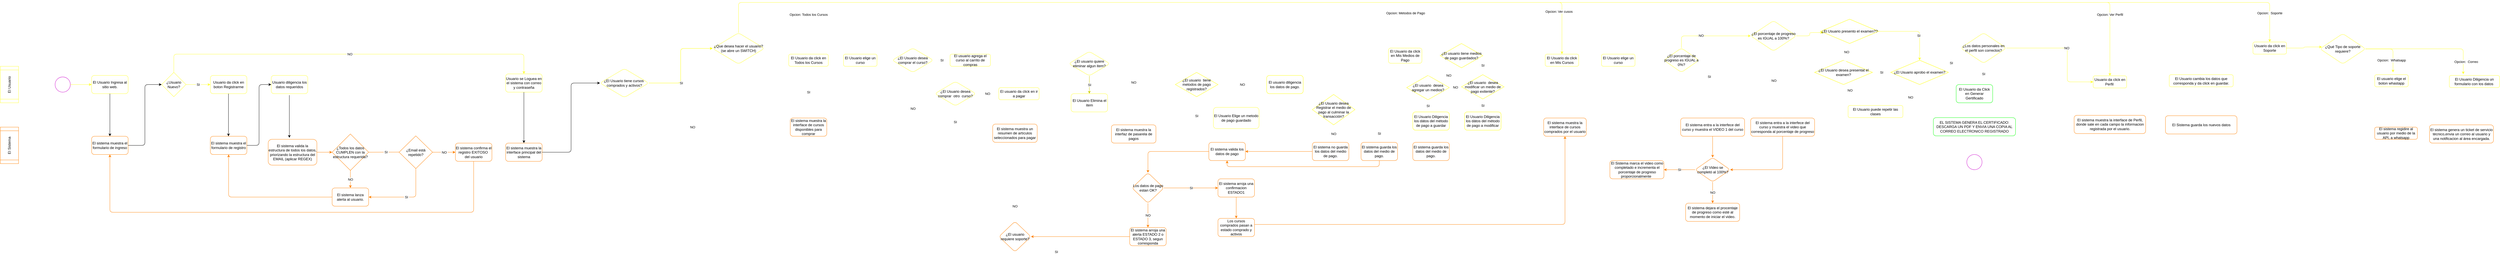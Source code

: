 <mxfile>
    <diagram id="K6rIyE1Ob4C5W0Ccj0WM" name="Page-1">
        <mxGraphModel dx="1840" dy="2088" grid="1" gridSize="10" guides="1" tooltips="1" connect="1" arrows="1" fold="1" page="1" pageScale="1" pageWidth="850" pageHeight="1100" math="0" shadow="0">
            <root>
                <mxCell id="0"/>
                <mxCell id="1" parent="0"/>
                <mxCell id="2" value="El Usuario Ingresa al sitio web." style="rounded=1;whiteSpace=wrap;html=1;strokeColor=#FFFF33;" vertex="1" parent="1">
                    <mxGeometry x="330" y="150" width="120" height="60" as="geometry"/>
                </mxCell>
                <mxCell id="3" value="" style="ellipse;whiteSpace=wrap;html=1;aspect=fixed;strokeColor=#CC00CC;" vertex="1" parent="1">
                    <mxGeometry x="210" y="155" width="50" height="50" as="geometry"/>
                </mxCell>
                <mxCell id="4" value="" style="endArrow=classic;html=1;exitX=1;exitY=0.5;exitDx=0;exitDy=0;entryX=0;entryY=0.5;entryDx=0;entryDy=0;strokeColor=#FFFF33;" edge="1" parent="1" source="3" target="2">
                    <mxGeometry width="50" height="50" relative="1" as="geometry">
                        <mxPoint x="400" y="520" as="sourcePoint"/>
                        <mxPoint x="450" y="470" as="targetPoint"/>
                    </mxGeometry>
                </mxCell>
                <mxCell id="5" value="El Usuario" style="shape=process;whiteSpace=wrap;html=1;backgroundOutline=1;rotation=-90;strokeColor=#FFFF33;" vertex="1" parent="1">
                    <mxGeometry y="150" width="120" height="60" as="geometry"/>
                </mxCell>
                <mxCell id="6" value="El sistema muestra el formulario de ingreso" style="rounded=1;whiteSpace=wrap;html=1;strokeColor=#FF8000;" vertex="1" parent="1">
                    <mxGeometry x="330" y="350" width="120" height="60" as="geometry"/>
                </mxCell>
                <mxCell id="7" value="El Sistema" style="shape=process;whiteSpace=wrap;html=1;backgroundOutline=1;rotation=-90;strokeColor=#FF8000;" vertex="1" parent="1">
                    <mxGeometry y="350" width="120" height="60" as="geometry"/>
                </mxCell>
                <mxCell id="8" value="" style="endArrow=classic;html=1;exitX=0.5;exitY=1;exitDx=0;exitDy=0;entryX=0.5;entryY=0;entryDx=0;entryDy=0;" edge="1" parent="1" source="2" target="6">
                    <mxGeometry width="50" height="50" relative="1" as="geometry">
                        <mxPoint x="330" y="280" as="sourcePoint"/>
                        <mxPoint x="400" y="280" as="targetPoint"/>
                    </mxGeometry>
                </mxCell>
                <mxCell id="9" value="¿Usuario Nuevo?" style="rhombus;whiteSpace=wrap;html=1;strokeColor=#FFFF33;" vertex="1" parent="1">
                    <mxGeometry x="560" y="140" width="80" height="80" as="geometry"/>
                </mxCell>
                <mxCell id="10" value="" style="endArrow=classic;html=1;exitX=1;exitY=0.5;exitDx=0;exitDy=0;entryX=0;entryY=0.5;entryDx=0;entryDy=0;edgeStyle=elbowEdgeStyle;" edge="1" parent="1" source="6" target="9">
                    <mxGeometry width="50" height="50" relative="1" as="geometry">
                        <mxPoint x="400" y="510" as="sourcePoint"/>
                        <mxPoint x="450" y="460" as="targetPoint"/>
                    </mxGeometry>
                </mxCell>
                <mxCell id="11" value="&amp;nbsp;SI&amp;nbsp;" style="endArrow=classic;html=1;exitX=1;exitY=0.5;exitDx=0;exitDy=0;strokeColor=#FFFF33;" edge="1" parent="1" source="9">
                    <mxGeometry width="50" height="50" relative="1" as="geometry">
                        <mxPoint x="400" y="510" as="sourcePoint"/>
                        <mxPoint x="720" y="180" as="targetPoint"/>
                    </mxGeometry>
                </mxCell>
                <mxCell id="12" value="Usuario da click en boton Registrarme" style="rounded=1;whiteSpace=wrap;html=1;strokeColor=#FFFF33;" vertex="1" parent="1">
                    <mxGeometry x="720" y="150" width="120" height="60" as="geometry"/>
                </mxCell>
                <mxCell id="13" value="El sistema muestra el formulario de registro" style="rounded=1;whiteSpace=wrap;html=1;strokeColor=#FF8000;" vertex="1" parent="1">
                    <mxGeometry x="720" y="350" width="120" height="60" as="geometry"/>
                </mxCell>
                <mxCell id="15" value="" style="endArrow=classic;html=1;exitX=0.5;exitY=1;exitDx=0;exitDy=0;entryX=0.5;entryY=0;entryDx=0;entryDy=0;" edge="1" parent="1">
                    <mxGeometry width="50" height="50" relative="1" as="geometry">
                        <mxPoint x="779.5" y="210" as="sourcePoint"/>
                        <mxPoint x="779.5" y="350" as="targetPoint"/>
                    </mxGeometry>
                </mxCell>
                <mxCell id="16" value="Usuario diligencia los datos requeridos" style="rounded=1;whiteSpace=wrap;html=1;strokeColor=#FFFF33;" vertex="1" parent="1">
                    <mxGeometry x="920" y="150" width="120" height="60" as="geometry"/>
                </mxCell>
                <mxCell id="30" style="edgeStyle=elbowEdgeStyle;elbow=vertical;html=1;entryX=0;entryY=0.5;entryDx=0;entryDy=0;strokeColor=#FF8000;" edge="1" parent="1" source="17" target="21">
                    <mxGeometry relative="1" as="geometry"/>
                </mxCell>
                <mxCell id="17" value="El sistema valida la estructura de todos los datos, priorizando la estructura del EMAIL (aplicar REGEX)" style="rounded=1;whiteSpace=wrap;html=1;strokeColor=#FF8000;" vertex="1" parent="1">
                    <mxGeometry x="910" y="360" width="160" height="85" as="geometry"/>
                </mxCell>
                <mxCell id="18" value="" style="endArrow=classic;html=1;exitX=0.5;exitY=1;exitDx=0;exitDy=0;entryX=0.5;entryY=0;entryDx=0;entryDy=0;" edge="1" parent="1">
                    <mxGeometry width="50" height="50" relative="1" as="geometry">
                        <mxPoint x="979.5" y="215" as="sourcePoint"/>
                        <mxPoint x="979.5" y="355" as="targetPoint"/>
                    </mxGeometry>
                </mxCell>
                <mxCell id="19" value="" style="endArrow=classic;html=1;exitX=1;exitY=0.5;exitDx=0;exitDy=0;entryX=0;entryY=0.5;entryDx=0;entryDy=0;edgeStyle=elbowEdgeStyle;" edge="1" parent="1" source="13" target="16">
                    <mxGeometry width="50" height="50" relative="1" as="geometry">
                        <mxPoint x="890" y="415" as="sourcePoint"/>
                        <mxPoint x="890" y="555" as="targetPoint"/>
                    </mxGeometry>
                </mxCell>
                <mxCell id="20" value="&amp;nbsp;NO&amp;nbsp;" style="endArrow=classic;html=1;exitX=0.5;exitY=0;exitDx=0;exitDy=0;strokeColor=#FFFF33;edgeStyle=elbowEdgeStyle;elbow=vertical;entryX=0.5;entryY=0;entryDx=0;entryDy=0;" edge="1" parent="1" source="9" target="39">
                    <mxGeometry width="50" height="50" relative="1" as="geometry">
                        <mxPoint x="630" y="90" as="sourcePoint"/>
                        <mxPoint x="730" y="80" as="targetPoint"/>
                        <Array as="points">
                            <mxPoint x="810" y="80"/>
                            <mxPoint x="660" y="80"/>
                        </Array>
                    </mxGeometry>
                </mxCell>
                <mxCell id="21" value="¿Todos los datos CUMPLEN con la estructura requerida?" style="rhombus;whiteSpace=wrap;html=1;strokeColor=#FF8000;" vertex="1" parent="1">
                    <mxGeometry x="1120" y="342.5" width="120" height="120" as="geometry"/>
                </mxCell>
                <mxCell id="22" value="&amp;nbsp;NO&amp;nbsp;" style="endArrow=classic;html=1;strokeColor=#FF8000;entryX=0.5;entryY=0;entryDx=0;entryDy=0;exitX=0.5;exitY=1;exitDx=0;exitDy=0;edgeStyle=elbowEdgeStyle;elbow=vertical;" edge="1" parent="1" source="21" target="27">
                    <mxGeometry width="50" height="50" relative="1" as="geometry">
                        <mxPoint x="1215" y="290" as="sourcePoint"/>
                        <mxPoint x="1300" y="290" as="targetPoint"/>
                        <Array as="points"/>
                    </mxGeometry>
                </mxCell>
                <mxCell id="23" value="&amp;nbsp;SI&amp;nbsp;" style="endArrow=classic;html=1;exitX=1;exitY=0.5;exitDx=0;exitDy=0;strokeColor=#FF8000;" edge="1" parent="1" source="21">
                    <mxGeometry width="50" height="50" relative="1" as="geometry">
                        <mxPoint x="1275" y="402.08" as="sourcePoint"/>
                        <mxPoint x="1355" y="402.08" as="targetPoint"/>
                    </mxGeometry>
                </mxCell>
                <mxCell id="36" value="&amp;nbsp;NO&amp;nbsp;" style="edgeStyle=elbowEdgeStyle;elbow=vertical;html=1;strokeColor=#FF8000;" edge="1" parent="1" source="26" target="35">
                    <mxGeometry relative="1" as="geometry"/>
                </mxCell>
                <mxCell id="26" value="¿Email está repetido?" style="rhombus;whiteSpace=wrap;html=1;strokeColor=#FF8000;" vertex="1" parent="1">
                    <mxGeometry x="1340" y="348.75" width="110" height="107.5" as="geometry"/>
                </mxCell>
                <mxCell id="32" style="edgeStyle=elbowEdgeStyle;elbow=vertical;html=1;entryX=0.5;entryY=1;entryDx=0;entryDy=0;strokeColor=#FF8000;" edge="1" parent="1" source="27" target="13">
                    <mxGeometry relative="1" as="geometry">
                        <Array as="points">
                            <mxPoint x="990" y="550"/>
                        </Array>
                    </mxGeometry>
                </mxCell>
                <mxCell id="27" value="El sistema lanza alerta al usuario." style="rounded=1;whiteSpace=wrap;html=1;strokeColor=#FF8000;" vertex="1" parent="1">
                    <mxGeometry x="1120" y="520" width="120" height="60" as="geometry"/>
                </mxCell>
                <mxCell id="28" value="&amp;nbsp;SI&amp;nbsp;" style="endArrow=classic;html=1;exitX=0.5;exitY=1;exitDx=0;exitDy=0;strokeColor=#FF8000;entryX=1;entryY=0.5;entryDx=0;entryDy=0;edgeStyle=elbowEdgeStyle;elbow=vertical;" edge="1" parent="1" source="26" target="27">
                    <mxGeometry width="50" height="50" relative="1" as="geometry">
                        <mxPoint x="1350" y="550.0" as="sourcePoint"/>
                        <mxPoint x="1430" y="550.0" as="targetPoint"/>
                        <Array as="points">
                            <mxPoint x="1320" y="550"/>
                        </Array>
                    </mxGeometry>
                </mxCell>
                <mxCell id="38" style="edgeStyle=elbowEdgeStyle;elbow=vertical;html=1;entryX=0.5;entryY=1;entryDx=0;entryDy=0;strokeColor=#FF8000;" edge="1" parent="1" source="35" target="6">
                    <mxGeometry relative="1" as="geometry">
                        <Array as="points">
                            <mxPoint x="1130" y="600"/>
                            <mxPoint x="980" y="680"/>
                        </Array>
                    </mxGeometry>
                </mxCell>
                <mxCell id="35" value="El sistema confirma el registro EXITOSO&amp;nbsp; del usuario" style="rounded=1;whiteSpace=wrap;html=1;strokeColor=#FF8000;" vertex="1" parent="1">
                    <mxGeometry x="1525" y="372.5" width="120" height="60" as="geometry"/>
                </mxCell>
                <mxCell id="39" value="Usuario se Loguea en el sistema con correo y contraseña" style="whiteSpace=wrap;html=1;strokeColor=#FFFF33;rounded=1;" vertex="1" parent="1">
                    <mxGeometry x="1690" y="145" width="120" height="60" as="geometry"/>
                </mxCell>
                <mxCell id="41" value="El sistema muestra la interface principal del sistema" style="rounded=1;whiteSpace=wrap;html=1;strokeColor=#FF8000;" vertex="1" parent="1">
                    <mxGeometry x="1690" y="372.5" width="120" height="60" as="geometry"/>
                </mxCell>
                <mxCell id="42" value="" style="endArrow=classic;html=1;exitX=0.5;exitY=1;exitDx=0;exitDy=0;entryX=0.5;entryY=0;entryDx=0;entryDy=0;fontStyle=1" edge="1" parent="1" source="39" target="41">
                    <mxGeometry width="50" height="50" relative="1" as="geometry">
                        <mxPoint x="1850" y="240" as="sourcePoint"/>
                        <mxPoint x="1850" y="380" as="targetPoint"/>
                    </mxGeometry>
                </mxCell>
                <mxCell id="49" style="edgeStyle=elbowEdgeStyle;html=1;strokeColor=#FFFF00;" edge="1" parent="1" source="44" target="64">
                    <mxGeometry relative="1" as="geometry">
                        <mxPoint x="2247.31" y="177.233" as="targetPoint"/>
                    </mxGeometry>
                </mxCell>
                <mxCell id="50" value="SI" style="edgeLabel;html=1;align=center;verticalAlign=middle;resizable=0;points=[];" vertex="1" connectable="0" parent="49">
                    <mxGeometry x="-0.394" relative="1" as="geometry">
                        <mxPoint x="9" as="offset"/>
                    </mxGeometry>
                </mxCell>
                <mxCell id="51" value="NO" style="edgeStyle=elbowEdgeStyle;html=1;exitX=0.5;exitY=1;exitDx=0;exitDy=0;strokeColor=#FFFFff;entryX=0;entryY=0.5;entryDx=0;entryDy=0;" edge="1" parent="1" source="44" target="52">
                    <mxGeometry relative="1" as="geometry">
                        <mxPoint x="2130" y="340" as="targetPoint"/>
                        <Array as="points">
                            <mxPoint x="2080" y="260"/>
                        </Array>
                    </mxGeometry>
                </mxCell>
                <mxCell id="44" value="¿El Usuario tiene cursos&amp;nbsp; comprados y activos?" style="rhombus;whiteSpace=wrap;html=1;strokeColor=#FFFF33;rounded=1;" vertex="1" parent="1">
                    <mxGeometry x="2000" y="127.5" width="160" height="95" as="geometry"/>
                </mxCell>
                <mxCell id="47" value="" style="endArrow=classic;html=1;exitX=1;exitY=0.5;exitDx=0;exitDy=0;entryX=0;entryY=0.5;entryDx=0;entryDy=0;fontStyle=1;edgeStyle=elbowEdgeStyle;" edge="1" parent="1" source="41" target="44">
                    <mxGeometry width="50" height="50" relative="1" as="geometry">
                        <mxPoint x="1900" y="400" as="sourcePoint"/>
                        <mxPoint x="1900" y="567.5" as="targetPoint"/>
                    </mxGeometry>
                </mxCell>
                <mxCell id="52" value="El sistema muestra la interface de cursos disponibles para comprar" style="rounded=1;whiteSpace=wrap;html=1;strokeColor=#FF8000;" vertex="1" parent="1">
                    <mxGeometry x="2625" y="290" width="120" height="60" as="geometry"/>
                </mxCell>
                <mxCell id="56" value="SI" style="edgeStyle=elbowEdgeStyle;html=1;exitX=0.5;exitY=1;exitDx=0;exitDy=0;strokeColor=#FFFFff;entryX=0.5;entryY=0;entryDx=0;entryDy=0;" edge="1" parent="1" source="65" target="52">
                    <mxGeometry relative="1" as="geometry">
                        <mxPoint x="2660" y="280" as="targetPoint"/>
                        <mxPoint x="2325" y="231.25" as="sourcePoint"/>
                        <Array as="points">
                            <mxPoint x="2685" y="270"/>
                            <mxPoint x="2700" y="230"/>
                            <mxPoint x="2680" y="250"/>
                        </Array>
                    </mxGeometry>
                </mxCell>
                <mxCell id="69" style="edgeStyle=elbowEdgeStyle;html=1;strokeColor=#FFFF33;" edge="1" parent="1" source="64" target="66">
                    <mxGeometry relative="1" as="geometry">
                        <Array as="points">
                            <mxPoint x="2735" y="-90"/>
                        </Array>
                    </mxGeometry>
                </mxCell>
                <mxCell id="70" value="Opcion: Ver cusos" style="edgeLabel;html=1;align=center;verticalAlign=middle;resizable=0;points=[];" vertex="1" connectable="0" parent="69">
                    <mxGeometry x="0.432" y="2" relative="1" as="geometry">
                        <mxPoint x="665" y="32" as="offset"/>
                    </mxGeometry>
                </mxCell>
                <mxCell id="64" value="¿Que desea hacer el usuario?&lt;br&gt;(se abre un SWITCH)" style="rhombus;whiteSpace=wrap;html=1;strokeColor=#FFFF33;rounded=1;" vertex="1" parent="1">
                    <mxGeometry x="2370" y="10" width="170" height="102.5" as="geometry"/>
                </mxCell>
                <mxCell id="65" value="El Usuario da click en Todos los Cursos" style="rounded=1;whiteSpace=wrap;html=1;strokeColor=#FFFF33;" vertex="1" parent="1">
                    <mxGeometry x="2620" y="80" width="130" height="40" as="geometry"/>
                </mxCell>
                <mxCell id="66" value="El Usuario da click en Mis Cursos" style="rounded=1;whiteSpace=wrap;html=1;strokeColor=#FFFF33;" vertex="1" parent="1">
                    <mxGeometry x="5105" y="80" width="110" height="40" as="geometry"/>
                </mxCell>
                <mxCell id="121" style="edgeStyle=elbowEdgeStyle;html=1;exitX=0.5;exitY=1;exitDx=0;exitDy=0;entryX=0.5;entryY=0;entryDx=0;entryDy=0;strokeColor=#FFFFFF;" edge="1" parent="1" source="67" target="118">
                    <mxGeometry relative="1" as="geometry"/>
                </mxCell>
                <mxCell id="67" value="Usuario da click en Perfil&amp;nbsp;" style="rounded=1;whiteSpace=wrap;html=1;strokeColor=#FFFF33;" vertex="1" parent="1">
                    <mxGeometry x="6905" y="151.25" width="110" height="40" as="geometry"/>
                </mxCell>
                <mxCell id="68" value="El sistema muestra la interface de cursos comprados por el usuario" style="rounded=1;whiteSpace=wrap;html=1;strokeColor=#FF8000;" vertex="1" parent="1">
                    <mxGeometry x="5100" y="290" width="140" height="60" as="geometry"/>
                </mxCell>
                <mxCell id="74" value="" style="endArrow=classic;html=1;strokeColor=#ffffff;exitX=0.5;exitY=1;exitDx=0;exitDy=0;entryX=0.426;entryY=-0.037;entryDx=0;entryDy=0;entryPerimeter=0;" edge="1" parent="1" source="66" target="68">
                    <mxGeometry width="50" height="50" relative="1" as="geometry">
                        <mxPoint x="5120" y="350" as="sourcePoint"/>
                        <mxPoint x="5170" y="300" as="targetPoint"/>
                    </mxGeometry>
                </mxCell>
                <mxCell id="82" value="" style="edgeStyle=elbowEdgeStyle;html=1;strokeColor=#ffffff;" edge="1" parent="1" source="75" target="81">
                    <mxGeometry relative="1" as="geometry"/>
                </mxCell>
                <mxCell id="75" value="El Usuario elige un curso" style="rounded=1;whiteSpace=wrap;html=1;strokeColor=#FFFF33;" vertex="1" parent="1">
                    <mxGeometry x="5290" y="80" width="110" height="40" as="geometry"/>
                </mxCell>
                <mxCell id="96" style="edgeStyle=elbowEdgeStyle;html=1;entryX=1;entryY=0.5;entryDx=0;entryDy=0;strokeColor=#FF8000;" edge="1" parent="1" source="76" target="87">
                    <mxGeometry relative="1" as="geometry">
                        <Array as="points">
                            <mxPoint x="5885" y="430"/>
                        </Array>
                    </mxGeometry>
                </mxCell>
                <mxCell id="76" value="El sistema entra a la interfece del curso y muestra el video que corresponda al porcentaje de progreso" style="rounded=1;whiteSpace=wrap;html=1;strokeColor=#FF8000;" vertex="1" parent="1">
                    <mxGeometry x="5780" y="290" width="210" height="60" as="geometry"/>
                </mxCell>
                <mxCell id="79" value="" style="endArrow=classic;html=1;strokeColor=#ffffff;entryX=0;entryY=0.5;entryDx=0;entryDy=0;exitX=1;exitY=0.5;exitDx=0;exitDy=0;edgeStyle=elbowEdgeStyle;" edge="1" parent="1" source="68" target="75">
                    <mxGeometry width="50" height="50" relative="1" as="geometry">
                        <mxPoint x="4900" y="350" as="sourcePoint"/>
                        <mxPoint x="4950" y="300" as="targetPoint"/>
                    </mxGeometry>
                </mxCell>
                <mxCell id="80" value="" style="endArrow=classic;html=1;strokeColor=#ffffff;exitX=1;exitY=0.5;exitDx=0;exitDy=0;entryX=0.444;entryY=0;entryDx=0;entryDy=0;entryPerimeter=0;edgeStyle=elbowEdgeStyle;elbow=vertical;" edge="1" parent="1" source="81" target="83">
                    <mxGeometry width="50" height="50" relative="1" as="geometry">
                        <mxPoint x="5595" y="210" as="sourcePoint"/>
                        <mxPoint x="5495" y="290" as="targetPoint"/>
                        <Array as="points">
                            <mxPoint x="5650" y="120"/>
                            <mxPoint x="5643" y="140"/>
                            <mxPoint x="5650" y="220"/>
                        </Array>
                    </mxGeometry>
                </mxCell>
                <mxCell id="84" value="SI" style="edgeLabel;html=1;align=center;verticalAlign=middle;resizable=0;points=[];" vertex="1" connectable="0" parent="80">
                    <mxGeometry x="-0.224" y="1" relative="1" as="geometry">
                        <mxPoint as="offset"/>
                    </mxGeometry>
                </mxCell>
                <mxCell id="81" value="¿El porcentaje de progreso es IGUAL a 0%?" style="rhombus;whiteSpace=wrap;html=1;strokeColor=#FFFF33;rounded=1;" vertex="1" parent="1">
                    <mxGeometry x="5495" y="60" width="115" height="80" as="geometry"/>
                </mxCell>
                <mxCell id="91" style="elbow=vertical;html=1;entryX=0.5;entryY=0;entryDx=0;entryDy=0;strokeColor=#FF8000;" edge="1" parent="1" source="83" target="87">
                    <mxGeometry relative="1" as="geometry"/>
                </mxCell>
                <mxCell id="83" value="El sistema entra a la interfece del curso y muestra el VIDEO 1 del curso" style="rounded=1;whiteSpace=wrap;html=1;strokeColor=#FF8000;" vertex="1" parent="1">
                    <mxGeometry x="5550" y="290" width="210" height="60" as="geometry"/>
                </mxCell>
                <mxCell id="85" value="" style="endArrow=classic;html=1;strokeColor=#FFFF33;exitX=0.5;exitY=0;exitDx=0;exitDy=0;entryX=0;entryY=0.5;entryDx=0;entryDy=0;edgeStyle=elbowEdgeStyle;elbow=vertical;" edge="1" parent="1" source="81" target="102">
                    <mxGeometry width="50" height="50" relative="1" as="geometry">
                        <mxPoint x="5670" y="92.5" as="sourcePoint"/>
                        <mxPoint x="5670.74" y="312.5" as="targetPoint"/>
                        <Array as="points">
                            <mxPoint x="5690" y="20"/>
                        </Array>
                    </mxGeometry>
                </mxCell>
                <mxCell id="86" value="NO" style="edgeLabel;html=1;align=center;verticalAlign=middle;resizable=0;points=[];" vertex="1" connectable="0" parent="85">
                    <mxGeometry x="-0.224" y="1" relative="1" as="geometry">
                        <mxPoint as="offset"/>
                    </mxGeometry>
                </mxCell>
                <mxCell id="89" value="SI" style="elbow=vertical;html=1;strokeColor=#FF8000;exitX=0;exitY=0.5;exitDx=0;exitDy=0;" edge="1" parent="1" source="87" target="88">
                    <mxGeometry relative="1" as="geometry"/>
                </mxCell>
                <mxCell id="87" value="¿El Video se completó al 100%?" style="rhombus;whiteSpace=wrap;html=1;strokeColor=#FF8000;rounded=1;" vertex="1" parent="1">
                    <mxGeometry x="5597.5" y="420" width="115" height="80" as="geometry"/>
                </mxCell>
                <mxCell id="100" style="edgeStyle=elbowEdgeStyle;elbow=vertical;html=1;entryX=0.5;entryY=1;entryDx=0;entryDy=0;strokeColor=#FFFFFF;" edge="1" parent="1" source="88" target="81">
                    <mxGeometry relative="1" as="geometry">
                        <Array as="points">
                            <mxPoint x="5500" y="280"/>
                            <mxPoint x="5500" y="270"/>
                        </Array>
                    </mxGeometry>
                </mxCell>
                <mxCell id="88" value="El Sistema marca el video como completado e incrementa el porcentaje de progreso proporcionalmente&amp;nbsp;&amp;nbsp;" style="whiteSpace=wrap;html=1;strokeColor=#FF8000;rounded=1;" vertex="1" parent="1">
                    <mxGeometry x="5317.5" y="430" width="177.5" height="60" as="geometry"/>
                </mxCell>
                <mxCell id="98" style="edgeStyle=elbowEdgeStyle;html=1;strokeColor=#FFFFFF;" edge="1" parent="1" source="92">
                    <mxGeometry relative="1" as="geometry">
                        <mxPoint x="5410" y="280" as="targetPoint"/>
                        <Array as="points">
                            <mxPoint x="5300" y="530"/>
                        </Array>
                    </mxGeometry>
                </mxCell>
                <mxCell id="92" value="El sistema dejara el procentaje de progreso como esté al momento de iniciar el video." style="whiteSpace=wrap;html=1;strokeColor=#FF8000;rounded=1;" vertex="1" parent="1">
                    <mxGeometry x="5566.25" y="570" width="177.5" height="60" as="geometry"/>
                </mxCell>
                <mxCell id="93" value="NO" style="elbow=vertical;html=1;strokeColor=#FF8000;exitX=0.5;exitY=1;exitDx=0;exitDy=0;" edge="1" parent="1" source="87" target="92">
                    <mxGeometry relative="1" as="geometry">
                        <mxPoint x="5607.5" y="470" as="sourcePoint"/>
                        <mxPoint x="5505" y="470" as="targetPoint"/>
                    </mxGeometry>
                </mxCell>
                <mxCell id="101" value="" style="endArrow=classic;html=1;strokeColor=#FFFF33;entryX=0.5;entryY=0;entryDx=0;entryDy=0;edgeStyle=elbowEdgeStyle;" edge="1" parent="1" target="67">
                    <mxGeometry width="50" height="50" relative="1" as="geometry">
                        <mxPoint x="5150" y="-90" as="sourcePoint"/>
                        <mxPoint x="5970" y="-90" as="targetPoint"/>
                        <Array as="points">
                            <mxPoint x="6960" y="-100"/>
                            <mxPoint x="6575" y="-60"/>
                        </Array>
                    </mxGeometry>
                </mxCell>
                <mxCell id="115" value="Opcion: Ver Perfil" style="edgeLabel;html=1;align=center;verticalAlign=middle;resizable=0;points=[];" vertex="1" connectable="0" parent="101">
                    <mxGeometry x="0.756" relative="1" as="geometry">
                        <mxPoint x="9" y="40" as="offset"/>
                    </mxGeometry>
                </mxCell>
                <mxCell id="242" style="edgeStyle=elbowEdgeStyle;html=1;entryX=0.042;entryY=0.55;entryDx=0;entryDy=0;entryPerimeter=0;strokeColor=#FFFF33;" edge="1" parent="1" source="102" target="240">
                    <mxGeometry relative="1" as="geometry"/>
                </mxCell>
                <mxCell id="102" value="¿El porcentaje de progreso es IGUAL a 100%?" style="rhombus;whiteSpace=wrap;html=1;strokeColor=#FFFF33;rounded=1;" vertex="1" parent="1">
                    <mxGeometry x="5780" y="-30" width="150" height="100" as="geometry"/>
                </mxCell>
                <mxCell id="104" value="" style="endArrow=classic;html=1;strokeColor=#ffffff;exitX=0.5;exitY=1;exitDx=0;exitDy=0;entryX=0.5;entryY=0;entryDx=0;entryDy=0;edgeStyle=elbowEdgeStyle;elbow=vertical;" edge="1" parent="1" source="102" target="76">
                    <mxGeometry width="50" height="50" relative="1" as="geometry">
                        <mxPoint x="5760" y="210" as="sourcePoint"/>
                        <mxPoint x="5987.5" y="170" as="targetPoint"/>
                        <Array as="points">
                            <mxPoint x="5897.5" y="170"/>
                        </Array>
                    </mxGeometry>
                </mxCell>
                <mxCell id="105" value="NO" style="edgeLabel;html=1;align=center;verticalAlign=middle;resizable=0;points=[];" vertex="1" connectable="0" parent="104">
                    <mxGeometry x="-0.224" y="1" relative="1" as="geometry">
                        <mxPoint as="offset"/>
                    </mxGeometry>
                </mxCell>
                <mxCell id="116" value="NO" style="edgeStyle=elbowEdgeStyle;html=1;entryX=0;entryY=0.5;entryDx=0;entryDy=0;strokeColor=#FFFF33;exitX=1;exitY=0.5;exitDx=0;exitDy=0;" edge="1" parent="1" source="107" target="67">
                    <mxGeometry relative="1" as="geometry">
                        <Array as="points">
                            <mxPoint x="6820" y="140"/>
                            <mxPoint x="6525" y="102.5"/>
                        </Array>
                    </mxGeometry>
                </mxCell>
                <mxCell id="239" value="SI" style="edgeStyle=elbowEdgeStyle;html=1;entryX=0.75;entryY=0;entryDx=0;entryDy=0;strokeColor=#FFFFFF;" edge="1" parent="1" source="107" target="112">
                    <mxGeometry relative="1" as="geometry"/>
                </mxCell>
                <mxCell id="107" value="¿Los datos personales en el perfil son correctos?" style="rhombus;whiteSpace=wrap;html=1;strokeColor=#FFFF33;rounded=1;" vertex="1" parent="1">
                    <mxGeometry x="6470" y="10" width="150" height="100" as="geometry"/>
                </mxCell>
                <mxCell id="128" style="html=1;strokeColor=#FFFFFF;" edge="1" parent="1" source="112" target="127">
                    <mxGeometry relative="1" as="geometry"/>
                </mxCell>
                <mxCell id="112" value="El Usuario da Click en Generar Gertificado" style="whiteSpace=wrap;html=1;strokeColor=#00FF00;rounded=1;" vertex="1" parent="1">
                    <mxGeometry x="6455" y="180" width="120" height="60" as="geometry"/>
                </mxCell>
                <mxCell id="123" style="edgeStyle=elbowEdgeStyle;html=1;entryX=0;entryY=0.5;entryDx=0;entryDy=0;strokeColor=#FFFFFF;" edge="1" parent="1" source="118" target="122">
                    <mxGeometry relative="1" as="geometry"/>
                </mxCell>
                <mxCell id="118" value="El sistema muestra la interface de Perfil, donde sale en cada campo la informacion registrada por el usuario." style="rounded=1;whiteSpace=wrap;html=1;strokeColor=#FF8000;" vertex="1" parent="1">
                    <mxGeometry x="6842.5" y="281.25" width="235" height="60" as="geometry"/>
                </mxCell>
                <mxCell id="125" style="edgeStyle=elbowEdgeStyle;html=1;entryX=0.5;entryY=0;entryDx=0;entryDy=0;strokeColor=#FFFFFF;" edge="1" parent="1" source="122" target="124">
                    <mxGeometry relative="1" as="geometry"/>
                </mxCell>
                <mxCell id="245" style="edgeStyle=elbowEdgeStyle;html=1;strokeColor=#FFFF33;entryX=0.5;entryY=0;entryDx=0;entryDy=0;" edge="1" parent="1" target="246">
                    <mxGeometry relative="1" as="geometry">
                        <mxPoint x="7410" y="60" as="targetPoint"/>
                        <mxPoint x="6950" y="-90" as="sourcePoint"/>
                        <Array as="points">
                            <mxPoint x="7485" y="-10"/>
                        </Array>
                    </mxGeometry>
                </mxCell>
                <mxCell id="122" value="El Usuario cambia los datos que corresponda y da click en guardar." style="rounded=1;whiteSpace=wrap;html=1;strokeColor=#FFFF33;" vertex="1" parent="1">
                    <mxGeometry x="7155" y="147.5" width="210" height="40" as="geometry"/>
                </mxCell>
                <mxCell id="126" style="edgeStyle=elbowEdgeStyle;html=1;strokeColor=#FFFFFF;elbow=vertical;entryX=0.5;entryY=1;entryDx=0;entryDy=0;" edge="1" parent="1" source="124" target="64">
                    <mxGeometry relative="1" as="geometry">
                        <mxPoint x="3060" y="600.0" as="targetPoint"/>
                        <Array as="points">
                            <mxPoint x="7260" y="800"/>
                            <mxPoint x="3950" y="820"/>
                            <mxPoint x="3830" y="800"/>
                            <mxPoint x="2970" y="680"/>
                            <mxPoint x="3850" y="680"/>
                        </Array>
                    </mxGeometry>
                </mxCell>
                <mxCell id="124" value="El Sistema guarda los nuevos datos" style="rounded=1;whiteSpace=wrap;html=1;strokeColor=#FF8000;" vertex="1" parent="1">
                    <mxGeometry x="7142.5" y="282.5" width="235" height="60" as="geometry"/>
                </mxCell>
                <mxCell id="130" style="edgeStyle=elbowEdgeStyle;html=1;strokeColor=#FFFFFF;" edge="1" parent="1" source="127" target="129">
                    <mxGeometry relative="1" as="geometry"/>
                </mxCell>
                <mxCell id="127" value="EL SISTEMA GENERA EL CERTIFICADO:&lt;br&gt;DESCARGA UN PDF Y ENVIA UNA COPIA AL CORREO ELECTRONICO REGISTRADO" style="whiteSpace=wrap;html=1;strokeColor=#00FF00;rounded=1;" vertex="1" parent="1">
                    <mxGeometry x="6380" y="288.75" width="270" height="60" as="geometry"/>
                </mxCell>
                <mxCell id="129" value="" style="ellipse;whiteSpace=wrap;html=1;aspect=fixed;strokeColor=#CC00CC;" vertex="1" parent="1">
                    <mxGeometry x="6490" y="410" width="50" height="50" as="geometry"/>
                </mxCell>
                <mxCell id="244" value="SI" style="edgeStyle=elbowEdgeStyle;html=1;exitX=1;exitY=0.5;exitDx=0;exitDy=0;entryX=0;entryY=0.5;entryDx=0;entryDy=0;strokeColor=#FFFFFF;" edge="1" parent="1" source="131" target="136">
                    <mxGeometry relative="1" as="geometry"/>
                </mxCell>
                <mxCell id="131" value="¿El Usuario desea presentat el examen?" style="rhombus;whiteSpace=wrap;html=1;strokeColor=#FFFF00;" vertex="1" parent="1">
                    <mxGeometry x="5990" y="100" width="190" height="80" as="geometry"/>
                </mxCell>
                <mxCell id="132" value="" style="endArrow=classic;html=1;strokeColor=#ffffff;exitX=0.5;exitY=1;exitDx=0;exitDy=0;edgeStyle=elbowEdgeStyle;elbow=vertical;entryX=0.138;entryY=-0.102;entryDx=0;entryDy=0;entryPerimeter=0;" edge="1" parent="1" source="131" target="143">
                    <mxGeometry width="50" height="50" relative="1" as="geometry">
                        <mxPoint x="6110" y="80" as="sourcePoint"/>
                        <mxPoint x="6125" y="190" as="targetPoint"/>
                        <Array as="points">
                            <mxPoint x="6120" y="200"/>
                            <mxPoint x="6130" y="210"/>
                            <mxPoint x="6152.5" y="180"/>
                        </Array>
                    </mxGeometry>
                </mxCell>
                <mxCell id="133" value="NO" style="edgeLabel;html=1;align=center;verticalAlign=middle;resizable=0;points=[];" vertex="1" connectable="0" parent="132">
                    <mxGeometry x="-0.224" y="1" relative="1" as="geometry">
                        <mxPoint as="offset"/>
                    </mxGeometry>
                </mxCell>
                <mxCell id="134" value="" style="edgeStyle=elbowEdgeStyle;elbow=vertical;html=1;strokeColor=#FFFF33;exitX=1;exitY=0.5;exitDx=0;exitDy=0;entryX=0.5;entryY=0;entryDx=0;entryDy=0;" edge="1" parent="1" source="240" target="136">
                    <mxGeometry relative="1" as="geometry">
                        <mxPoint x="6220" y="19.44" as="sourcePoint"/>
                        <mxPoint x="6320" y="19.44" as="targetPoint"/>
                        <Array as="points">
                            <mxPoint x="6290" y="5"/>
                            <mxPoint x="6310" y="19.44"/>
                            <mxPoint x="6600" y="29.44"/>
                            <mxPoint x="6470" y="29.44"/>
                        </Array>
                    </mxGeometry>
                </mxCell>
                <mxCell id="135" value="SI" style="edgeLabel;html=1;align=center;verticalAlign=middle;resizable=0;points=[];" vertex="1" connectable="0" parent="134">
                    <mxGeometry x="0.297" y="-3" relative="1" as="geometry">
                        <mxPoint as="offset"/>
                    </mxGeometry>
                </mxCell>
                <mxCell id="144" value="NO" style="edgeStyle=elbowEdgeStyle;html=1;exitX=0.5;exitY=1;exitDx=0;exitDy=0;entryX=1;entryY=0.5;entryDx=0;entryDy=0;strokeColor=#FFFFFF;" edge="1" parent="1" source="136" target="143">
                    <mxGeometry relative="1" as="geometry">
                        <Array as="points">
                            <mxPoint x="6305" y="220"/>
                        </Array>
                    </mxGeometry>
                </mxCell>
                <mxCell id="136" value="¿El Usuario aprobo el examen?" style="rhombus;whiteSpace=wrap;html=1;strokeColor=#FFFF00;" vertex="1" parent="1">
                    <mxGeometry x="6240" y="100" width="190" height="80" as="geometry"/>
                </mxCell>
                <mxCell id="139" value="" style="endArrow=classic;html=1;strokeColor=#FFFFFF;exitX=1;exitY=0.5;exitDx=0;exitDy=0;edgeStyle=elbowEdgeStyle;entryX=0;entryY=0.5;entryDx=0;entryDy=0;" edge="1" parent="1" source="136" target="107">
                    <mxGeometry width="50" height="50" relative="1" as="geometry">
                        <mxPoint x="6400" y="210" as="sourcePoint"/>
                        <mxPoint x="6460" y="50" as="targetPoint"/>
                        <Array as="points">
                            <mxPoint x="6440" y="100"/>
                        </Array>
                    </mxGeometry>
                </mxCell>
                <mxCell id="140" value="SI" style="edgeLabel;html=1;align=center;verticalAlign=middle;resizable=0;points=[];" vertex="1" connectable="0" parent="139">
                    <mxGeometry x="-0.319" y="1" relative="1" as="geometry">
                        <mxPoint as="offset"/>
                    </mxGeometry>
                </mxCell>
                <mxCell id="145" style="edgeStyle=none;html=1;strokeColor=#FFFFFF;" edge="1" parent="1" source="143">
                    <mxGeometry relative="1" as="geometry">
                        <mxPoint x="6190" y="800" as="targetPoint"/>
                    </mxGeometry>
                </mxCell>
                <mxCell id="143" value="El Usuario puede repetir las clases" style="rounded=1;whiteSpace=wrap;html=1;strokeColor=#FFFF33;" vertex="1" parent="1">
                    <mxGeometry x="6100" y="248.75" width="180" height="40" as="geometry"/>
                </mxCell>
                <mxCell id="146" value="" style="endArrow=classic;html=1;strokeColor=#FFFFFF;entryX=0.462;entryY=0;entryDx=0;entryDy=0;entryPerimeter=0;" edge="1" parent="1" target="65">
                    <mxGeometry width="50" height="50" relative="1" as="geometry">
                        <mxPoint x="2680" y="-90" as="sourcePoint"/>
                        <mxPoint x="2680" y="70" as="targetPoint"/>
                    </mxGeometry>
                </mxCell>
                <mxCell id="147" value="Opcion: Todos los Cursos" style="edgeLabel;html=1;align=center;verticalAlign=middle;resizable=0;points=[];" vertex="1" connectable="0" parent="1">
                    <mxGeometry x="2684.997" y="-50" as="geometry"/>
                </mxCell>
                <mxCell id="153" value="" style="edgeStyle=elbowEdgeStyle;html=1;strokeColor=#FFFFFF;" edge="1" parent="1" source="149" target="152">
                    <mxGeometry relative="1" as="geometry"/>
                </mxCell>
                <mxCell id="149" value="El Usuario elige un curso" style="rounded=1;whiteSpace=wrap;html=1;strokeColor=#FFFF33;" vertex="1" parent="1">
                    <mxGeometry x="2800" y="80" width="110" height="40" as="geometry"/>
                </mxCell>
                <mxCell id="150" value="" style="endArrow=classic;html=1;strokeColor=#ffffff;exitX=1;exitY=0.5;exitDx=0;exitDy=0;edgeStyle=elbowEdgeStyle;entryX=0;entryY=0.5;entryDx=0;entryDy=0;" edge="1" parent="1" source="52" target="149">
                    <mxGeometry width="50" height="50" relative="1" as="geometry">
                        <mxPoint x="2790" y="342.5" as="sourcePoint"/>
                        <mxPoint x="2790" y="110" as="targetPoint"/>
                    </mxGeometry>
                </mxCell>
                <mxCell id="155" value="SI" style="edgeStyle=elbowEdgeStyle;html=1;strokeColor=#FFFFFF;" edge="1" parent="1" source="152" target="154">
                    <mxGeometry relative="1" as="geometry"/>
                </mxCell>
                <mxCell id="238" value="NO" style="edgeStyle=elbowEdgeStyle;html=1;strokeColor=#FFFFFF;" edge="1" parent="1" source="152">
                    <mxGeometry relative="1" as="geometry">
                        <mxPoint x="3020" y="370" as="targetPoint"/>
                        <Array as="points">
                            <mxPoint x="3028" y="270"/>
                        </Array>
                    </mxGeometry>
                </mxCell>
                <mxCell id="152" value="¿El Usuario desea comprar el curso?" style="rhombus;whiteSpace=wrap;html=1;strokeColor=#FFFF33;rounded=1;" vertex="1" parent="1">
                    <mxGeometry x="2960" y="60" width="135" height="80" as="geometry"/>
                </mxCell>
                <mxCell id="157" style="edgeStyle=elbowEdgeStyle;html=1;strokeColor=#FFFFFF;entryX=0.5;entryY=0;entryDx=0;entryDy=0;" edge="1" parent="1" source="154" target="156">
                    <mxGeometry relative="1" as="geometry">
                        <Array as="points"/>
                    </mxGeometry>
                </mxCell>
                <mxCell id="154" value="El usuario agrega el curso al carrito de compras" style="whiteSpace=wrap;html=1;strokeColor=#FFFF33;rounded=1;" vertex="1" parent="1">
                    <mxGeometry x="3150" y="80" width="132.5" height="40" as="geometry"/>
                </mxCell>
                <mxCell id="158" style="edgeStyle=elbowEdgeStyle;html=1;entryX=0.5;entryY=1;entryDx=0;entryDy=0;strokeColor=#FFFFFF;" edge="1" parent="1" source="156" target="52">
                    <mxGeometry relative="1" as="geometry">
                        <Array as="points">
                            <mxPoint x="3030" y="370"/>
                            <mxPoint x="2880" y="420"/>
                        </Array>
                    </mxGeometry>
                </mxCell>
                <mxCell id="159" value="SI" style="edgeLabel;html=1;align=center;verticalAlign=middle;resizable=0;points=[];" vertex="1" connectable="0" parent="158">
                    <mxGeometry x="-0.83" y="-1" relative="1" as="geometry">
                        <mxPoint as="offset"/>
                    </mxGeometry>
                </mxCell>
                <mxCell id="162" value="NO" style="edgeStyle=elbowEdgeStyle;html=1;exitX=1;exitY=0.5;exitDx=0;exitDy=0;entryX=0;entryY=0.5;entryDx=0;entryDy=0;strokeColor=#FFFFFF;" edge="1" parent="1" source="156" target="160">
                    <mxGeometry relative="1" as="geometry"/>
                </mxCell>
                <mxCell id="156" value="¿El Usuario desea comprar&amp;nbsp; otro&amp;nbsp; curso?" style="rhombus;whiteSpace=wrap;html=1;strokeColor=#FFFF33;rounded=1;" vertex="1" parent="1">
                    <mxGeometry x="3100" y="170" width="135" height="80" as="geometry"/>
                </mxCell>
                <mxCell id="164" style="edgeStyle=elbowEdgeStyle;html=1;strokeColor=#FFFFFF;" edge="1" parent="1" source="160" target="163">
                    <mxGeometry relative="1" as="geometry"/>
                </mxCell>
                <mxCell id="160" value="El usuario da click en ir a pagar" style="whiteSpace=wrap;html=1;strokeColor=#FFFF33;rounded=1;" vertex="1" parent="1">
                    <mxGeometry x="3310" y="190" width="132.5" height="40" as="geometry"/>
                </mxCell>
                <mxCell id="166" style="edgeStyle=elbowEdgeStyle;html=1;strokeColor=#FFFFFF;entryX=0;entryY=0.5;entryDx=0;entryDy=0;" edge="1" parent="1" source="163" target="183">
                    <mxGeometry relative="1" as="geometry">
                        <mxPoint x="3520" y="200" as="targetPoint"/>
                    </mxGeometry>
                </mxCell>
                <mxCell id="163" value="El sistema muestra un resumen de artículos seleccionados para pagar" style="rounded=1;whiteSpace=wrap;html=1;strokeColor=#FF8000;" vertex="1" parent="1">
                    <mxGeometry x="3290" y="310" width="146.25" height="60" as="geometry"/>
                </mxCell>
                <mxCell id="209" style="edgeStyle=elbowEdgeStyle;html=1;entryX=0.75;entryY=0;entryDx=0;entryDy=0;strokeColor=#FFFFFF;" edge="1" parent="1" source="165" target="167">
                    <mxGeometry relative="1" as="geometry"/>
                </mxCell>
                <mxCell id="165" value="El Usuario Elige un metodo de pago guardado" style="whiteSpace=wrap;html=1;strokeColor=#FFFF33;rounded=1;" vertex="1" parent="1">
                    <mxGeometry x="4015" y="255" width="150" height="70" as="geometry"/>
                </mxCell>
                <mxCell id="170" value="" style="edgeStyle=elbowEdgeStyle;html=1;strokeColor=#FF8000;entryX=0.5;entryY=0;entryDx=0;entryDy=0;" edge="1" parent="1" source="167" target="169">
                    <mxGeometry relative="1" as="geometry">
                        <Array as="points">
                            <mxPoint x="3800" y="400"/>
                        </Array>
                    </mxGeometry>
                </mxCell>
                <mxCell id="167" value="El sistema valida los datos de pago" style="rounded=1;whiteSpace=wrap;html=1;strokeColor=#FF8000;" vertex="1" parent="1">
                    <mxGeometry x="4000" y="370" width="120" height="60" as="geometry"/>
                </mxCell>
                <mxCell id="173" value="NO" style="edgeStyle=elbowEdgeStyle;html=1;strokeColor=#FF8000;" edge="1" parent="1" source="169" target="172">
                    <mxGeometry relative="1" as="geometry"/>
                </mxCell>
                <mxCell id="176" value="SI" style="edgeStyle=elbowEdgeStyle;html=1;strokeColor=#FF8000;" edge="1" parent="1" source="169" target="175">
                    <mxGeometry relative="1" as="geometry"/>
                </mxCell>
                <mxCell id="169" value="Los datos de pago estan OK?" style="rhombus;whiteSpace=wrap;html=1;strokeColor=#FF8000;rounded=1;" vertex="1" parent="1">
                    <mxGeometry x="3747.5" y="470" width="105" height="100" as="geometry"/>
                </mxCell>
                <mxCell id="174" style="edgeStyle=elbowEdgeStyle;html=1;entryX=1;entryY=0.5;entryDx=0;entryDy=0;strokeColor=#FF8000;" edge="1" parent="1" source="172" target="265">
                    <mxGeometry relative="1" as="geometry">
                        <Array as="points">
                            <mxPoint x="3640" y="680"/>
                            <mxPoint x="3363" y="490"/>
                        </Array>
                    </mxGeometry>
                </mxCell>
                <mxCell id="172" value="El sistema arroja una alerta ESTADO 2 o ESTADO 3, segun corresponda" style="whiteSpace=wrap;html=1;strokeColor=#FF8000;rounded=1;" vertex="1" parent="1">
                    <mxGeometry x="3740" y="650" width="120" height="60" as="geometry"/>
                </mxCell>
                <mxCell id="181" style="edgeStyle=elbowEdgeStyle;html=1;entryX=0.5;entryY=0;entryDx=0;entryDy=0;strokeColor=#FF8000;exitX=0.5;exitY=1;exitDx=0;exitDy=0;" edge="1" parent="1" source="175" target="177">
                    <mxGeometry relative="1" as="geometry">
                        <Array as="points">
                            <mxPoint x="4090" y="590"/>
                        </Array>
                    </mxGeometry>
                </mxCell>
                <mxCell id="175" value="El sistema arroja una confirmacion ESTADO1" style="whiteSpace=wrap;html=1;strokeColor=#FF8000;rounded=1;" vertex="1" parent="1">
                    <mxGeometry x="4030" y="490" width="120" height="60" as="geometry"/>
                </mxCell>
                <mxCell id="182" style="edgeStyle=elbowEdgeStyle;html=1;strokeColor=#FF8000;entryX=0.5;entryY=1;entryDx=0;entryDy=0;" edge="1" parent="1" source="177" target="68">
                    <mxGeometry relative="1" as="geometry">
                        <mxPoint x="4250" y="360" as="targetPoint"/>
                        <Array as="points">
                            <mxPoint x="5170" y="640"/>
                            <mxPoint x="4250" y="470"/>
                            <mxPoint x="4270" y="440"/>
                        </Array>
                    </mxGeometry>
                </mxCell>
                <mxCell id="177" value="Los cursos comprados pasan a estado comprado y activos" style="whiteSpace=wrap;html=1;strokeColor=#FF8000;rounded=1;" vertex="1" parent="1">
                    <mxGeometry x="4030" y="620" width="120" height="60" as="geometry"/>
                </mxCell>
                <mxCell id="188" value="SI" style="edgeStyle=elbowEdgeStyle;html=1;strokeColor=#CCCC00;" edge="1" parent="1" source="183" target="187">
                    <mxGeometry relative="1" as="geometry"/>
                </mxCell>
                <mxCell id="190" value="NO" style="edgeStyle=elbowEdgeStyle;html=1;exitX=1;exitY=0.5;exitDx=0;exitDy=0;entryX=0.5;entryY=0;entryDx=0;entryDy=0;strokeColor=#FFFFFF;" edge="1" parent="1" source="183" target="184">
                    <mxGeometry relative="1" as="geometry">
                        <Array as="points">
                            <mxPoint x="3753" y="250"/>
                            <mxPoint x="3750" y="240"/>
                            <mxPoint x="3740" y="230"/>
                            <mxPoint x="3800" y="210"/>
                        </Array>
                    </mxGeometry>
                </mxCell>
                <mxCell id="183" value="¿El usuario quiere eliminar algun item?" style="rhombus;whiteSpace=wrap;html=1;strokeColor=#FFFF33;rounded=1;" vertex="1" parent="1">
                    <mxGeometry x="3540" y="71.25" width="135" height="80" as="geometry"/>
                </mxCell>
                <mxCell id="191" style="edgeStyle=elbowEdgeStyle;html=1;strokeColor=#FFFFFF;" edge="1" parent="1" source="184">
                    <mxGeometry relative="1" as="geometry">
                        <mxPoint x="3890" y="180" as="targetPoint"/>
                    </mxGeometry>
                </mxCell>
                <mxCell id="184" value="El sistema muestra la interfaz de pasarela de pagos" style="rounded=1;whiteSpace=wrap;html=1;strokeColor=#FF8000;" vertex="1" parent="1">
                    <mxGeometry x="3680" y="312.5" width="146.25" height="60" as="geometry"/>
                </mxCell>
                <mxCell id="189" style="edgeStyle=elbowEdgeStyle;html=1;strokeColor=#FFFFFF;" edge="1" parent="1" source="187">
                    <mxGeometry relative="1" as="geometry">
                        <mxPoint x="3360" y="520" as="targetPoint"/>
                        <Array as="points">
                            <mxPoint x="3610" y="420"/>
                        </Array>
                    </mxGeometry>
                </mxCell>
                <mxCell id="187" value="El Usuario Elimina el item" style="whiteSpace=wrap;html=1;strokeColor=#FFFF33;rounded=1;" vertex="1" parent="1">
                    <mxGeometry x="3547.5" y="210" width="120" height="60" as="geometry"/>
                </mxCell>
                <mxCell id="232" style="edgeStyle=elbowEdgeStyle;html=1;entryX=0;entryY=0.5;entryDx=0;entryDy=0;strokeColor=#FFFFFF;" edge="1" parent="1" source="192" target="228">
                    <mxGeometry relative="1" as="geometry"/>
                </mxCell>
                <mxCell id="192" value="El Usuario da click en Mis Medios de Pago" style="rounded=1;whiteSpace=wrap;html=1;strokeColor=#FFFF33;" vertex="1" parent="1">
                    <mxGeometry x="4590" y="60" width="110" height="50" as="geometry"/>
                </mxCell>
                <mxCell id="194" value="" style="endArrow=classic;html=1;strokeColor=#FFFFFF;" edge="1" parent="1">
                    <mxGeometry width="50" height="50" relative="1" as="geometry">
                        <mxPoint x="4630" y="-90" as="sourcePoint"/>
                        <mxPoint x="4630" y="60" as="targetPoint"/>
                    </mxGeometry>
                </mxCell>
                <mxCell id="195" value="Opcion: Metodos de Pago" style="edgeLabel;html=1;align=center;verticalAlign=middle;resizable=0;points=[];" vertex="1" connectable="0" parent="1">
                    <mxGeometry x="4645" y="-55" as="geometry">
                        <mxPoint x="1" as="offset"/>
                    </mxGeometry>
                </mxCell>
                <mxCell id="201" value="SI" style="edgeStyle=elbowEdgeStyle;html=1;strokeColor=#FFFFFF;" edge="1" parent="1" source="200" target="165">
                    <mxGeometry relative="1" as="geometry">
                        <Array as="points">
                            <mxPoint x="3960" y="250"/>
                            <mxPoint x="3990" y="295"/>
                            <mxPoint x="3960" y="260"/>
                        </Array>
                    </mxGeometry>
                </mxCell>
                <mxCell id="203" value="NO" style="edgeStyle=elbowEdgeStyle;html=1;entryX=0;entryY=0.5;entryDx=0;entryDy=0;strokeColor=#FFFFFF;" edge="1" parent="1" source="200" target="208">
                    <mxGeometry relative="1" as="geometry"/>
                </mxCell>
                <mxCell id="200" value="¿El usuario&amp;nbsp; tiene metodos de pago registrados?" style="rhombus;whiteSpace=wrap;html=1;strokeColor=#FFFF00;" vertex="1" parent="1">
                    <mxGeometry x="3890" y="140" width="140" height="80" as="geometry"/>
                </mxCell>
                <mxCell id="211" value="NO" style="edgeStyle=elbowEdgeStyle;html=1;exitX=0.5;exitY=1;exitDx=0;exitDy=0;strokeColor=#FFFFFF;" edge="1" parent="1" source="202" target="212">
                    <mxGeometry relative="1" as="geometry">
                        <Array as="points">
                            <mxPoint x="4410" y="350"/>
                        </Array>
                    </mxGeometry>
                </mxCell>
                <mxCell id="217" value="SI" style="edgeStyle=elbowEdgeStyle;html=1;entryX=0.5;entryY=0;entryDx=0;entryDy=0;strokeColor=#FFFFFF;" edge="1" parent="1" source="202" target="216">
                    <mxGeometry x="0.69" relative="1" as="geometry">
                        <Array as="points">
                            <mxPoint x="4560" y="260"/>
                            <mxPoint x="4500" y="263"/>
                            <mxPoint x="4560" y="310"/>
                        </Array>
                        <mxPoint y="1" as="offset"/>
                    </mxGeometry>
                </mxCell>
                <mxCell id="202" value="¿El Usuario desea Registrar el medio de pago al culminar la transacción?" style="rhombus;whiteSpace=wrap;html=1;strokeColor=#FFFF00;" vertex="1" parent="1">
                    <mxGeometry x="4340" y="212.5" width="140" height="100" as="geometry"/>
                </mxCell>
                <mxCell id="215" style="edgeStyle=elbowEdgeStyle;html=1;strokeColor=#FFFFFF;" edge="1" parent="1" source="208">
                    <mxGeometry relative="1" as="geometry">
                        <mxPoint x="4410" y="210" as="targetPoint"/>
                        <Array as="points">
                            <mxPoint x="4410" y="180"/>
                        </Array>
                    </mxGeometry>
                </mxCell>
                <mxCell id="208" value="El usuario diligencia los datos de pago." style="rounded=1;whiteSpace=wrap;html=1;strokeColor=#FFFF00;" vertex="1" parent="1">
                    <mxGeometry x="4190" y="150" width="120" height="60" as="geometry"/>
                </mxCell>
                <mxCell id="213" style="edgeStyle=elbowEdgeStyle;html=1;entryX=1;entryY=0.5;entryDx=0;entryDy=0;strokeColor=#FF8000;" edge="1" parent="1" source="212" target="167">
                    <mxGeometry relative="1" as="geometry"/>
                </mxCell>
                <mxCell id="212" value="El sistema no guarda los datos del medio de pago." style="rounded=1;whiteSpace=wrap;html=1;strokeColor=#FF8000;" vertex="1" parent="1">
                    <mxGeometry x="4340" y="370" width="120" height="60" as="geometry"/>
                </mxCell>
                <mxCell id="218" style="edgeStyle=elbowEdgeStyle;html=1;strokeColor=#FF8000;exitX=0.5;exitY=1;exitDx=0;exitDy=0;entryX=0.5;entryY=1;entryDx=0;entryDy=0;" edge="1" parent="1" source="216" target="167">
                    <mxGeometry relative="1" as="geometry">
                        <mxPoint x="4220" y="480" as="targetPoint"/>
                        <mxPoint x="4560" y="445" as="sourcePoint"/>
                        <Array as="points">
                            <mxPoint x="4070" y="450"/>
                            <mxPoint x="4350" y="460"/>
                            <mxPoint x="4350" y="575"/>
                            <mxPoint x="4350" y="555"/>
                            <mxPoint x="4350" y="565"/>
                        </Array>
                    </mxGeometry>
                </mxCell>
                <mxCell id="216" value="El sistema guarda los datos del medio de pago." style="rounded=1;whiteSpace=wrap;html=1;strokeColor=#FF8000;" vertex="1" parent="1">
                    <mxGeometry x="4500" y="370" width="120" height="60" as="geometry"/>
                </mxCell>
                <mxCell id="227" value="SI" style="edgeStyle=elbowEdgeStyle;html=1;strokeColor=#FFFFFF;" edge="1" parent="1" target="222">
                    <mxGeometry relative="1" as="geometry">
                        <mxPoint x="4720" y="230" as="sourcePoint"/>
                    </mxGeometry>
                </mxCell>
                <mxCell id="229" value="SI" style="edgeStyle=elbowEdgeStyle;html=1;strokeColor=#FFFFFF;exitX=1;exitY=0.5;exitDx=0;exitDy=0;entryX=0.5;entryY=0;entryDx=0;entryDy=0;" edge="1" parent="1" source="228" target="233">
                    <mxGeometry relative="1" as="geometry">
                        <mxPoint x="4880" y="160" as="targetPoint"/>
                    </mxGeometry>
                </mxCell>
                <mxCell id="219" value="¿El usuario&amp;nbsp; desea agregar un medios?" style="rhombus;whiteSpace=wrap;html=1;strokeColor=#FFFF00;" vertex="1" parent="1">
                    <mxGeometry x="4650" y="150" width="140" height="80" as="geometry"/>
                </mxCell>
                <mxCell id="225" style="edgeStyle=elbowEdgeStyle;html=1;entryX=0.5;entryY=0;entryDx=0;entryDy=0;strokeColor=#FFFFFF;" edge="1" parent="1" source="222" target="224">
                    <mxGeometry relative="1" as="geometry"/>
                </mxCell>
                <mxCell id="222" value="El Usuario Diligencia los dátos del método de pago a guardar" style="rounded=1;whiteSpace=wrap;html=1;strokeColor=#FFFF00;" vertex="1" parent="1">
                    <mxGeometry x="4670" y="270" width="120" height="60" as="geometry"/>
                </mxCell>
                <mxCell id="224" value="El sistema guarda los datos del medio de pago." style="rounded=1;whiteSpace=wrap;html=1;strokeColor=#FF8000;" vertex="1" parent="1">
                    <mxGeometry x="4670" y="370" width="120" height="60" as="geometry"/>
                </mxCell>
                <mxCell id="230" value="NO" style="edgeStyle=elbowEdgeStyle;html=1;exitX=0.5;exitY=1;exitDx=0;exitDy=0;entryX=0.5;entryY=0;entryDx=0;entryDy=0;strokeColor=#FFFFFF;" edge="1" parent="1" source="228" target="219">
                    <mxGeometry relative="1" as="geometry">
                        <Array as="points">
                            <mxPoint x="4800" y="140"/>
                            <mxPoint x="4820" y="150"/>
                        </Array>
                    </mxGeometry>
                </mxCell>
                <mxCell id="228" value="¿El usuario tiene medios de pago guardados?" style="rhombus;whiteSpace=wrap;html=1;strokeColor=#FFFF00;" vertex="1" parent="1">
                    <mxGeometry x="4760" y="45" width="140" height="80" as="geometry"/>
                </mxCell>
                <mxCell id="236" value="SI" style="edgeStyle=elbowEdgeStyle;html=1;exitX=0.5;exitY=1;exitDx=0;exitDy=0;entryX=0.5;entryY=0;entryDx=0;entryDy=0;strokeColor=#FFFFFF;" edge="1" parent="1" source="233" target="234">
                    <mxGeometry relative="1" as="geometry"/>
                </mxCell>
                <mxCell id="237" value="NO" style="edgeStyle=elbowEdgeStyle;html=1;exitX=0;exitY=0.5;exitDx=0;exitDy=0;entryX=1;entryY=0.5;entryDx=0;entryDy=0;strokeColor=#FFFFFF;" edge="1" parent="1" source="233" target="219">
                    <mxGeometry relative="1" as="geometry"/>
                </mxCell>
                <mxCell id="233" value="¿El usuario&amp;nbsp; desea modificar un medio de pago exitente?" style="rhombus;whiteSpace=wrap;html=1;strokeColor=#FFFF00;" vertex="1" parent="1">
                    <mxGeometry x="4830" y="147.5" width="140" height="80" as="geometry"/>
                </mxCell>
                <mxCell id="235" style="edgeStyle=elbowEdgeStyle;html=1;entryX=1;entryY=0.5;entryDx=0;entryDy=0;strokeColor=#FFFFFF;" edge="1" parent="1" source="234" target="224">
                    <mxGeometry relative="1" as="geometry"/>
                </mxCell>
                <mxCell id="234" value="El Usuario Diligencia los dátos del método de pago a modificar" style="rounded=1;whiteSpace=wrap;html=1;strokeColor=#FFFF00;" vertex="1" parent="1">
                    <mxGeometry x="4840" y="270" width="120" height="60" as="geometry"/>
                </mxCell>
                <mxCell id="243" value="NO" style="edgeStyle=elbowEdgeStyle;html=1;exitX=0.5;exitY=1;exitDx=0;exitDy=0;entryX=0.5;entryY=0;entryDx=0;entryDy=0;strokeColor=#FFFFFF;" edge="1" parent="1" source="240" target="131">
                    <mxGeometry relative="1" as="geometry"/>
                </mxCell>
                <mxCell id="240" value="¿El Usuario presento el examen??" style="rhombus;whiteSpace=wrap;html=1;strokeColor=#FFFF00;" vertex="1" parent="1">
                    <mxGeometry x="6010" y="-35" width="190" height="80" as="geometry"/>
                </mxCell>
                <mxCell id="249" style="edgeStyle=elbowEdgeStyle;html=1;entryX=0.043;entryY=0.439;entryDx=0;entryDy=0;strokeColor=#FFFF33;entryPerimeter=0;" edge="1" parent="1" source="246" target="248">
                    <mxGeometry relative="1" as="geometry"/>
                </mxCell>
                <mxCell id="246" value="Usuario da click en Soporte" style="rounded=1;whiteSpace=wrap;html=1;strokeColor=#FFFF33;" vertex="1" parent="1">
                    <mxGeometry x="7430" y="40" width="110" height="40" as="geometry"/>
                </mxCell>
                <mxCell id="247" value="Opcion:&amp;nbsp; Soporte" style="edgeLabel;html=1;align=center;verticalAlign=middle;resizable=0;points=[];" vertex="1" connectable="0" parent="1">
                    <mxGeometry x="7485" y="-55" as="geometry"/>
                </mxCell>
                <mxCell id="250" style="edgeStyle=elbowEdgeStyle;html=1;strokeColor=#FFFF33;" edge="1" parent="1" source="248">
                    <mxGeometry relative="1" as="geometry">
                        <mxPoint x="7890" y="140" as="targetPoint"/>
                        <Array as="points">
                            <mxPoint x="7890" y="63"/>
                            <mxPoint x="8000" y="95"/>
                        </Array>
                    </mxGeometry>
                </mxCell>
                <mxCell id="248" value="¿Qué Tipo de soporte requiere?" style="rhombus;whiteSpace=wrap;html=1;strokeColor=#FFFF33;rounded=1;" vertex="1" parent="1">
                    <mxGeometry x="7650" y="12.5" width="150" height="100" as="geometry"/>
                </mxCell>
                <mxCell id="251" value="Opcion:&amp;nbsp; Whatsapp" style="edgeLabel;html=1;align=center;verticalAlign=middle;resizable=0;points=[];" vertex="1" connectable="0" parent="1">
                    <mxGeometry x="7885" y="100" as="geometry"/>
                </mxCell>
                <mxCell id="252" style="edgeStyle=elbowEdgeStyle;html=1;strokeColor=#FFFF33;exitX=1;exitY=0.5;exitDx=0;exitDy=0;" edge="1" parent="1" source="248">
                    <mxGeometry relative="1" as="geometry">
                        <mxPoint x="8120.75" y="146" as="targetPoint"/>
                        <mxPoint x="7920" y="64" as="sourcePoint"/>
                        <Array as="points">
                            <mxPoint x="8120.75" y="64"/>
                            <mxPoint x="8120.75" y="96"/>
                        </Array>
                    </mxGeometry>
                </mxCell>
                <mxCell id="253" value="Opcion:&amp;nbsp; Correo" style="edgeLabel;html=1;align=center;verticalAlign=middle;resizable=0;points=[];" vertex="1" connectable="0" parent="1">
                    <mxGeometry x="8130" y="105" as="geometry"/>
                </mxCell>
                <mxCell id="259" style="edgeStyle=elbowEdgeStyle;html=1;exitX=0.5;exitY=1;exitDx=0;exitDy=0;strokeColor=#FFFFFF;" edge="1" parent="1" source="254" target="256">
                    <mxGeometry relative="1" as="geometry"/>
                </mxCell>
                <mxCell id="254" value="El usuario elige el boton whastapp" style="rounded=1;whiteSpace=wrap;html=1;strokeColor=#FFFF33;" vertex="1" parent="1">
                    <mxGeometry x="7830" y="147.5" width="110" height="40" as="geometry"/>
                </mxCell>
                <mxCell id="262" style="edgeStyle=elbowEdgeStyle;html=1;exitX=0.25;exitY=1;exitDx=0;exitDy=0;strokeColor=#FFFFFF;" edge="1" parent="1" source="255" target="260">
                    <mxGeometry relative="1" as="geometry"/>
                </mxCell>
                <mxCell id="255" value="El Usuario Diligencia un formulario con los datos&amp;nbsp;" style="rounded=1;whiteSpace=wrap;html=1;strokeColor=#FFFF33;" vertex="1" parent="1">
                    <mxGeometry x="8075" y="150" width="165" height="40" as="geometry"/>
                </mxCell>
                <mxCell id="257" style="edgeStyle=elbowEdgeStyle;html=1;strokeColor=#FFFFFF;" edge="1" parent="1" source="256">
                    <mxGeometry relative="1" as="geometry">
                        <mxPoint x="7250" y="800" as="targetPoint"/>
                        <Array as="points">
                            <mxPoint x="7780" y="590"/>
                        </Array>
                    </mxGeometry>
                </mxCell>
                <mxCell id="256" value="El sistema regidire al usuario por medio de la API, a whatsapp" style="rounded=1;whiteSpace=wrap;html=1;strokeColor=#FF8000;" vertex="1" parent="1">
                    <mxGeometry x="7830" y="320" width="140" height="40" as="geometry"/>
                </mxCell>
                <mxCell id="263" style="edgeStyle=elbowEdgeStyle;html=1;exitX=0.5;exitY=1;exitDx=0;exitDy=0;strokeColor=#FFFFFF;" edge="1" parent="1" source="260">
                    <mxGeometry relative="1" as="geometry">
                        <mxPoint x="7770" y="800" as="targetPoint"/>
                        <Array as="points">
                            <mxPoint x="8110" y="600"/>
                        </Array>
                    </mxGeometry>
                </mxCell>
                <mxCell id="260" value="El sistema genera un ticket de servicio técnico,envia un correo al usuario y una notificacion al área encargada." style="rounded=1;whiteSpace=wrap;html=1;strokeColor=#FF8000;" vertex="1" parent="1">
                    <mxGeometry x="8010" y="312.5" width="210" height="60" as="geometry"/>
                </mxCell>
                <mxCell id="267" value="NO" style="edgeStyle=elbowEdgeStyle;html=1;exitX=0.5;exitY=0;exitDx=0;exitDy=0;entryX=0.5;entryY=1;entryDx=0;entryDy=0;strokeColor=#FFFFFF;" edge="1" parent="1" source="265" target="163">
                    <mxGeometry x="-0.615" relative="1" as="geometry">
                        <mxPoint as="offset"/>
                    </mxGeometry>
                </mxCell>
                <mxCell id="269" value="SI" style="edgeStyle=elbowEdgeStyle;html=1;exitX=0.5;exitY=1;exitDx=0;exitDy=0;strokeColor=#FFFFFF;" edge="1" parent="1" source="265">
                    <mxGeometry x="-0.943" relative="1" as="geometry">
                        <mxPoint x="7480" y="90" as="targetPoint"/>
                        <Array as="points">
                            <mxPoint x="7480" y="290"/>
                        </Array>
                        <mxPoint as="offset"/>
                    </mxGeometry>
                </mxCell>
                <mxCell id="265" value="¿El usuario requiere soporte?" style="rhombus;whiteSpace=wrap;html=1;strokeColor=#FF8000;rounded=1;" vertex="1" parent="1">
                    <mxGeometry x="3310.63" y="630" width="105" height="100" as="geometry"/>
                </mxCell>
            </root>
        </mxGraphModel>
    </diagram>
</mxfile>